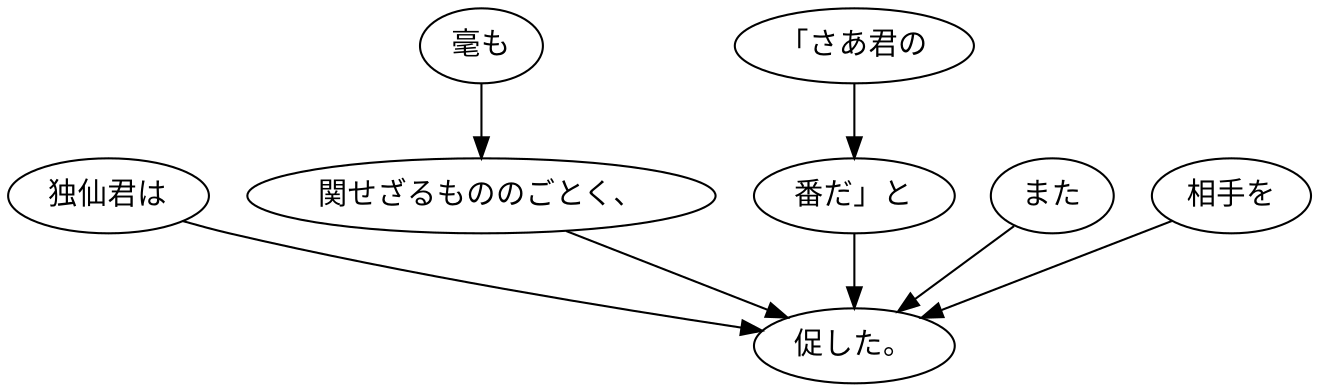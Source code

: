 digraph graph7769 {
	node0 [label="独仙君は"];
	node1 [label="毫も"];
	node2 [label="関せざるもののごとく、"];
	node3 [label="「さあ君の"];
	node4 [label="番だ」と"];
	node5 [label="また"];
	node6 [label="相手を"];
	node7 [label="促した。"];
	node0 -> node7;
	node1 -> node2;
	node2 -> node7;
	node3 -> node4;
	node4 -> node7;
	node5 -> node7;
	node6 -> node7;
}

